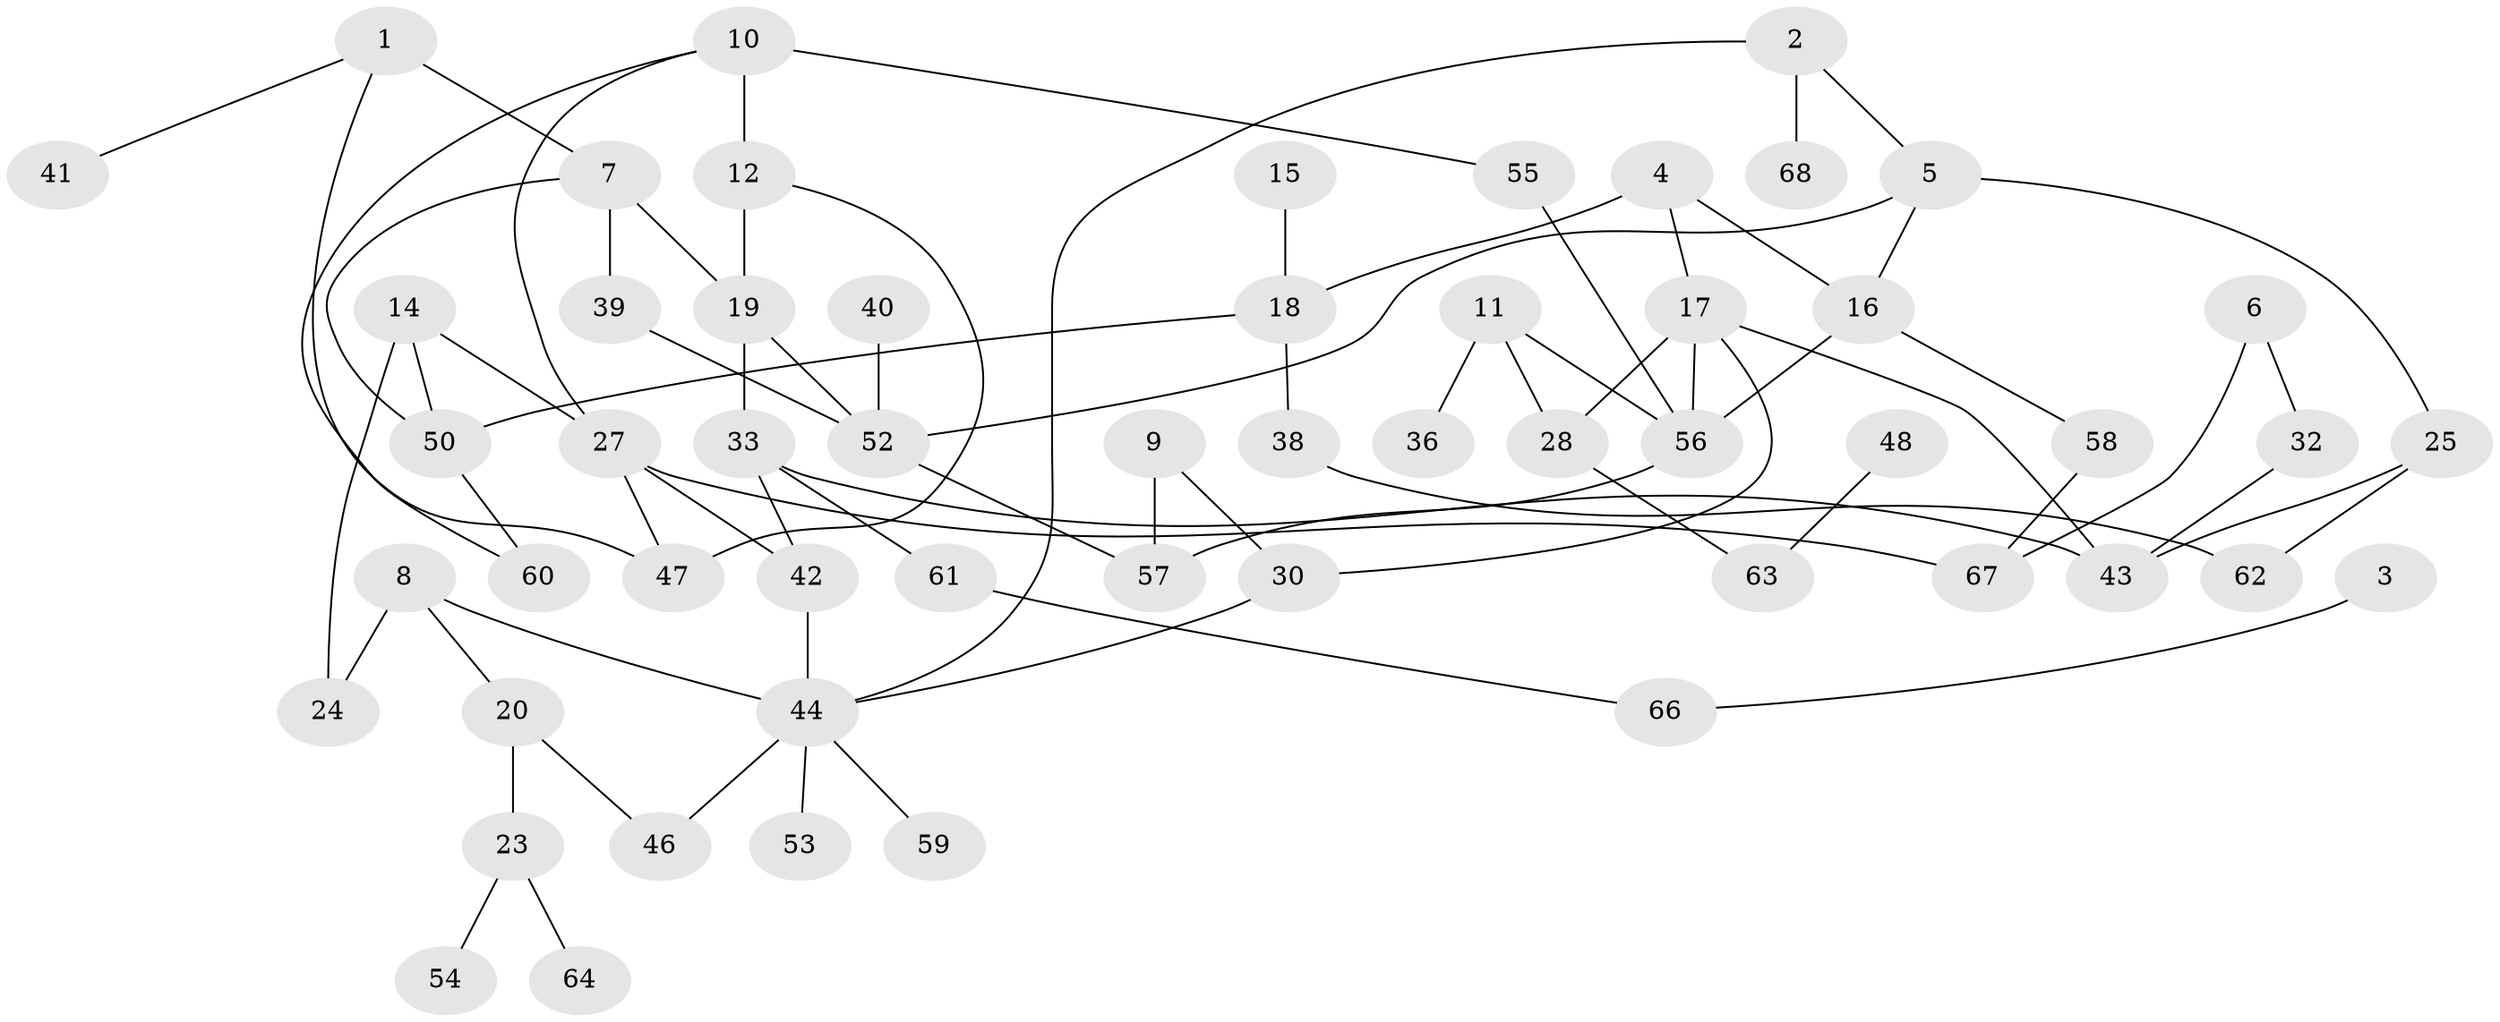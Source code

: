 // original degree distribution, {3: 0.16494845360824742, 1: 0.20618556701030927, 2: 0.3402061855670103, 4: 0.1134020618556701, 6: 0.020618556701030927, 0: 0.1134020618556701, 5: 0.030927835051546393, 7: 0.010309278350515464}
// Generated by graph-tools (version 1.1) at 2025/48/03/04/25 22:48:29]
// undirected, 55 vertices, 75 edges
graph export_dot {
  node [color=gray90,style=filled];
  1;
  2;
  3;
  4;
  5;
  6;
  7;
  8;
  9;
  10;
  11;
  12;
  14;
  15;
  16;
  17;
  18;
  19;
  20;
  23;
  24;
  25;
  27;
  28;
  30;
  32;
  33;
  36;
  38;
  39;
  40;
  41;
  42;
  43;
  44;
  46;
  47;
  48;
  50;
  52;
  53;
  54;
  55;
  56;
  57;
  58;
  59;
  60;
  61;
  62;
  63;
  64;
  66;
  67;
  68;
  1 -- 7 [weight=2.0];
  1 -- 41 [weight=1.0];
  1 -- 47 [weight=1.0];
  2 -- 5 [weight=1.0];
  2 -- 44 [weight=1.0];
  2 -- 68 [weight=1.0];
  3 -- 66 [weight=1.0];
  4 -- 16 [weight=1.0];
  4 -- 17 [weight=2.0];
  4 -- 18 [weight=1.0];
  5 -- 16 [weight=1.0];
  5 -- 25 [weight=1.0];
  5 -- 52 [weight=1.0];
  6 -- 32 [weight=1.0];
  6 -- 67 [weight=1.0];
  7 -- 19 [weight=1.0];
  7 -- 39 [weight=1.0];
  7 -- 50 [weight=1.0];
  8 -- 20 [weight=1.0];
  8 -- 24 [weight=1.0];
  8 -- 44 [weight=1.0];
  9 -- 30 [weight=1.0];
  9 -- 57 [weight=1.0];
  10 -- 12 [weight=1.0];
  10 -- 27 [weight=1.0];
  10 -- 55 [weight=1.0];
  10 -- 60 [weight=1.0];
  11 -- 28 [weight=1.0];
  11 -- 36 [weight=1.0];
  11 -- 56 [weight=1.0];
  12 -- 19 [weight=1.0];
  12 -- 47 [weight=1.0];
  14 -- 24 [weight=1.0];
  14 -- 27 [weight=1.0];
  14 -- 50 [weight=1.0];
  15 -- 18 [weight=1.0];
  16 -- 56 [weight=1.0];
  16 -- 58 [weight=1.0];
  17 -- 28 [weight=1.0];
  17 -- 30 [weight=1.0];
  17 -- 43 [weight=1.0];
  17 -- 56 [weight=1.0];
  18 -- 38 [weight=1.0];
  18 -- 50 [weight=1.0];
  19 -- 33 [weight=1.0];
  19 -- 52 [weight=1.0];
  20 -- 23 [weight=1.0];
  20 -- 46 [weight=1.0];
  23 -- 54 [weight=1.0];
  23 -- 64 [weight=1.0];
  25 -- 43 [weight=1.0];
  25 -- 62 [weight=1.0];
  27 -- 42 [weight=1.0];
  27 -- 47 [weight=1.0];
  27 -- 67 [weight=1.0];
  28 -- 63 [weight=1.0];
  30 -- 44 [weight=1.0];
  32 -- 43 [weight=1.0];
  33 -- 42 [weight=1.0];
  33 -- 43 [weight=1.0];
  33 -- 61 [weight=1.0];
  38 -- 62 [weight=1.0];
  39 -- 52 [weight=1.0];
  40 -- 52 [weight=1.0];
  42 -- 44 [weight=1.0];
  44 -- 46 [weight=1.0];
  44 -- 53 [weight=1.0];
  44 -- 59 [weight=1.0];
  48 -- 63 [weight=1.0];
  50 -- 60 [weight=1.0];
  52 -- 57 [weight=1.0];
  55 -- 56 [weight=1.0];
  56 -- 57 [weight=1.0];
  58 -- 67 [weight=1.0];
  61 -- 66 [weight=1.0];
}
